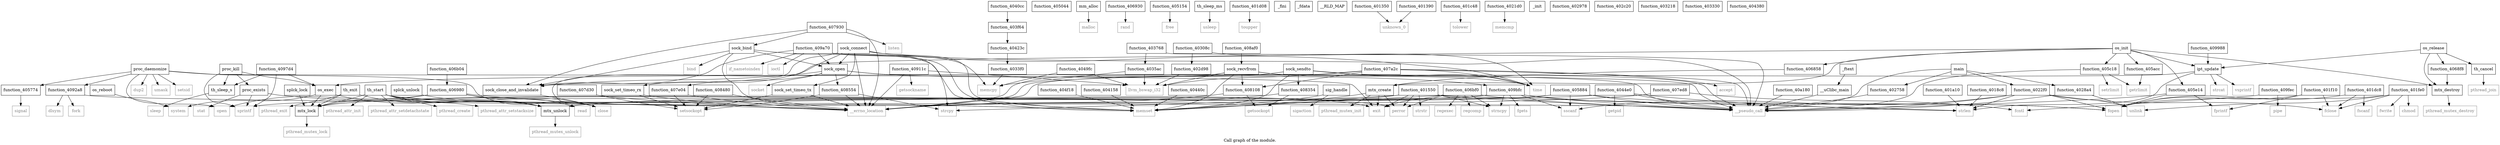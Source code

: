 digraph "Call graph of the module." {
  label="Call graph of the module.";
  node [shape=record];

  Node_function_4049fc [label="{function_4049fc}"];
  Node_ioctl [color="gray50", fontcolor="gray50", label="{ioctl}"];
  Node_function_406858 [label="{function_406858}"];
  Node_function_409a70 [label="{function_409a70}"];
  Node_function_4044e0 [label="{function_4044e0}"];
  Node_function_404f18 [label="{function_404f18}"];
  Node_mtx_create [label="{mtx_create}"];
  Node_sock_set_timeo_rx [label="{sock_set_timeo_rx}"];
  Node_splck_lock [label="{splck_lock}"];
  Node_function_407a2c [label="{function_407a2c}"];
  Node_function_409988 [label="{function_409988}"];
  Node_splck_unlock [label="{splck_unlock}"];
  Node_function_405044 [label="{function_405044}"];
  Node_function_408108 [label="{function_408108}"];
  Node_function_4068f8 [label="{function_4068f8}"];
  Node_sock_set_timeo_tx [label="{sock_set_timeo_tx}"];
  Node_sock_recvfrom [label="{sock_recvfrom}"];
  Node_proc_daemonize [label="{proc_daemonize}"];
  Node_mm_alloc [label="{mm_alloc}"];
  Node_function_406930 [label="{function_406930}"];
  Node_function_405154 [label="{function_405154}"];
  Node_os_init [label="{os_init}"];
  Node_os_release [label="{os_release}"];
  Node_proc_exists [label="{proc_exists}"];
  Node_os_reboot [label="{os_reboot}"];
  Node_function_409bfc [label="{function_409bfc}"];
  Node_function_406980 [label="{function_406980}"];
  Node_os_exec [label="{os_exec}"];
  Node_sig_handle [label="{sig_handle}"];
  Node_function_408af0 [label="{function_408af0}"];
  Node_proc_kill [label="{proc_kill}"];
  Node_function_405774 [label="{function_405774}"];
  Node_function_405884 [label="{function_405884}"];
  Node_function_405acc [label="{function_405acc}"];
  Node_vsprintf [color="gray50", fontcolor="gray50", label="{vsprintf}"];
  Node_function_40a180 [label="{function_40a180}"];
  Node_function_405c18 [label="{function_405c18}"];
  Node_function_406b04 [label="{function_406b04}"];
  Node_sock_sendto [label="{sock_sendto}"];
  Node_function_405e14 [label="{function_405e14}"];
  Node_th_start [label="{th_start}"];
  Node_function_4097d4 [label="{function_4097d4}"];
  Node_function_4092a8 [label="{function_4092a8}"];
  Node_getrlimit [color="gray50", fontcolor="gray50", label="{getrlimit}"];
  Node_sock_close_and_invalidate [label="{sock_close_and_invalidate}"];
  Node_th_cancel [label="{th_cancel}"];
  Node_function_409fec [label="{function_409fec}"];
  Node_ipt_update [label="{ipt_update}"];
  Node_th_exit [label="{th_exit}"];
  Node_function_406bf0 [label="{function_406bf0}"];
  Node_strcpy [color="gray50", fontcolor="gray50", label="{strcpy}"];
  Node_th_sleep_ms [label="{th_sleep_ms}"];
  Node_function_407d30 [label="{function_407d30}"];
  Node_function_40911c [label="{function_40911c}"];
  Node_mtx_lock [label="{mtx_lock}"];
  Node_sock_open [label="{sock_open}"];
  Node_function_408354 [label="{function_408354}"];
  Node_sock_connect [label="{sock_connect}"];
  Node_function_408480 [label="{function_408480}"];
  Node_function_408554 [label="{function_408554}"];
  Node_sock_bind [label="{sock_bind}"];
  Node_function_407e04 [label="{function_407e04}"];
  Node_th_sleep_s [label="{th_sleep_s}"];
  Node_mtx_unlock [label="{mtx_unlock}"];
  Node_mtx_destroy [label="{mtx_destroy}"];
  Node_function_407ed8 [label="{function_407ed8}"];
  Node_sprintf [color="gray50", fontcolor="gray50", label="{sprintf}"];
  Node_getsockopt [color="gray50", fontcolor="gray50", label="{getsockopt}"];
  Node_stat [color="gray50", fontcolor="gray50", label="{stat}"];
  Node_fwrite [color="gray50", fontcolor="gray50", label="{fwrite}"];
  Node_pthread_mutex_destroy [color="gray50", fontcolor="gray50", label="{pthread_mutex_destroy}"];
  Node_pthread_mutex_lock [color="gray50", fontcolor="gray50", label="{pthread_mutex_lock}"];
  Node___errno_location [color="gray50", fontcolor="gray50", label="{__errno_location}"];
  Node_exit [color="gray50", fontcolor="gray50", label="{exit}"];
  Node_pthread_mutex_init [color="gray50", fontcolor="gray50", label="{pthread_mutex_init}"];
  Node_strlen [color="gray50", fontcolor="gray50", label="{strlen}"];
  Node_open [color="gray50", fontcolor="gray50", label="{open}"];
  Node_toupper [color="gray50", fontcolor="gray50", label="{toupper}"];
  Node_setsid [color="gray50", fontcolor="gray50", label="{setsid}"];
  Node_pthread_attr_setdetachstate [color="gray50", fontcolor="gray50", label="{pthread_attr_setdetachstate}"];
  Node_fcntl [color="gray50", fontcolor="gray50", label="{fcntl}"];
  Node_pthread_join [color="gray50", fontcolor="gray50", label="{pthread_join}"];
  Node_close [color="gray50", fontcolor="gray50", label="{close}"];
  Node_free [color="gray50", fontcolor="gray50", label="{free}"];
  Node_getsockname [color="gray50", fontcolor="gray50", label="{getsockname}"];
  Node__fini [label="{_fini}"];
  Node__fdata [label="{_fdata}"];
  Node___RLD_MAP [label="{__RLD_MAP}"];
  Node_unknown_0 [color="gray50", fontcolor="gray50", label="{unknown_0}"];
  Node_tolower [color="gray50", fontcolor="gray50", label="{tolower}"];
  Node_system [color="gray50", fontcolor="gray50", label="{system}"];
  Node_malloc [color="gray50", fontcolor="gray50", label="{malloc}"];
  Node_sleep [color="gray50", fontcolor="gray50", label="{sleep}"];
  Node_socket [color="gray50", fontcolor="gray50", label="{socket}"];
  Node_chmod [color="gray50", fontcolor="gray50", label="{chmod}"];
  Node_pipe [color="gray50", fontcolor="gray50", label="{pipe}"];
  Node_pthread_create [color="gray50", fontcolor="gray50", label="{pthread_create}"];
  Node_pthread_attr_init [color="gray50", fontcolor="gray50", label="{pthread_attr_init}"];
  Node_pthread_exit [color="gray50", fontcolor="gray50", label="{pthread_exit}"];
  Node_usleep [color="gray50", fontcolor="gray50", label="{usleep}"];
  Node_getpid [color="gray50", fontcolor="gray50", label="{getpid}"];
  Node_fscanf [color="gray50", fontcolor="gray50", label="{fscanf}"];
  Node_fgets [color="gray50", fontcolor="gray50", label="{fgets}"];
  Node_memcpy [color="gray50", fontcolor="gray50", label="{memcpy}"];
  Node_perror [color="gray50", fontcolor="gray50", label="{perror}"];
  Node_dup2 [color="gray50", fontcolor="gray50", label="{dup2}"];
  Node_llvm_bswap_i32 [color="gray50", fontcolor="gray50", label="{llvm_bswap_i32}"];
  Node_accept [color="gray50", fontcolor="gray50", label="{accept}"];
  Node_setrlimit [color="gray50", fontcolor="gray50", label="{setrlimit}"];
  Node_fprintf [color="gray50", fontcolor="gray50", label="{fprintf}"];
  Node_strcat [color="gray50", fontcolor="gray50", label="{strcat}"];
  Node_bind [color="gray50", fontcolor="gray50", label="{bind}"];
  Node_if_nametoindex [color="gray50", fontcolor="gray50", label="{if_nametoindex}"];
  Node_setsockopt [color="gray50", fontcolor="gray50", label="{setsockopt}"];
  Node_umask [color="gray50", fontcolor="gray50", label="{umask}"];
  Node_strstr [color="gray50", fontcolor="gray50", label="{strstr}"];
  Node_rand [color="gray50", fontcolor="gray50", label="{rand}"];
  Node_signal [color="gray50", fontcolor="gray50", label="{signal}"];
  Node_read [color="gray50", fontcolor="gray50", label="{read}"];
  Node_strncpy [color="gray50", fontcolor="gray50", label="{strncpy}"];
  Node_unlink [color="gray50", fontcolor="gray50", label="{unlink}"];
  Node_memcmp [color="gray50", fontcolor="gray50", label="{memcmp}"];
  Node_listen [color="gray50", fontcolor="gray50", label="{listen}"];
  Node_fork [color="gray50", fontcolor="gray50", label="{fork}"];
  Node_sscanf [color="gray50", fontcolor="gray50", label="{sscanf}"];
  Node_sigaction [color="gray50", fontcolor="gray50", label="{sigaction}"];
  Node___uClibc_main [label="{__uClibc_main}"];
  Node_dlsym [color="gray50", fontcolor="gray50", label="{dlsym}"];
  Node_regcomp [color="gray50", fontcolor="gray50", label="{regcomp}"];
  Node_fopen [color="gray50", fontcolor="gray50", label="{fopen}"];
  Node_memset [color="gray50", fontcolor="gray50", label="{memset}"];
  Node_fclose [color="gray50", fontcolor="gray50", label="{fclose}"];
  Node_regexec [color="gray50", fontcolor="gray50", label="{regexec}"];
  Node_time [color="gray50", fontcolor="gray50", label="{time}"];
  Node_pthread_mutex_unlock [color="gray50", fontcolor="gray50", label="{pthread_mutex_unlock}"];
  Node_function_407930 [label="{function_407930}"];
  Node_pthread_attr_setstacksize [color="gray50", fontcolor="gray50", label="{pthread_attr_setstacksize}"];
  Node___pseudo_call [color="gray50", fontcolor="gray50", label="{__pseudo_call}"];
  Node__init [label="{_init}"];
  Node__ftext [label="{_ftext}"];
  Node_function_401350 [label="{function_401350}"];
  Node_function_401390 [label="{function_401390}"];
  Node_function_401550 [label="{function_401550}"];
  Node_function_4018c8 [label="{function_4018c8}"];
  Node_function_401a10 [label="{function_401a10}"];
  Node_function_401c48 [label="{function_401c48}"];
  Node_function_401d08 [label="{function_401d08}"];
  Node_function_401dc8 [label="{function_401dc8}"];
  Node_function_401f10 [label="{function_401f10}"];
  Node_function_401fe0 [label="{function_401fe0}"];
  Node_function_4021d0 [label="{function_4021d0}"];
  Node_function_4022f0 [label="{function_4022f0}"];
  Node_function_402758 [label="{function_402758}"];
  Node_function_4028a4 [label="{function_4028a4}"];
  Node_function_402978 [label="{function_402978}"];
  Node_main [label="{main}"];
  Node_function_402c20 [label="{function_402c20}"];
  Node_function_402d98 [label="{function_402d98}"];
  Node_function_40308c [label="{function_40308c}"];
  Node_function_403218 [label="{function_403218}"];
  Node_function_403330 [label="{function_403330}"];
  Node_function_4033f0 [label="{function_4033f0}"];
  Node_function_4035ac [label="{function_4035ac}"];
  Node_function_403768 [label="{function_403768}"];
  Node_function_403f64 [label="{function_403f64}"];
  Node_function_4040cc [label="{function_4040cc}"];
  Node_function_404158 [label="{function_404158}"];
  Node_function_40423c [label="{function_40423c}"];
  Node_function_404380 [label="{function_404380}"];
  Node_function_40440c [label="{function_40440c}"];
  Node_function_4049fc -> Node_memcpy;
  Node_function_4049fc -> Node_llvm_bswap_i32;
  Node_function_406858 -> Node_mtx_create;
  Node_function_409a70 -> Node_ioctl;
  Node_function_409a70 -> Node_sock_close_and_invalidate;
  Node_function_409a70 -> Node_strcpy;
  Node_function_409a70 -> Node_sock_open;
  Node_function_409a70 -> Node_memcpy;
  Node_function_409a70 -> Node_if_nametoindex;
  Node_function_409a70 -> Node_memset;
  Node_function_4044e0 -> Node_sprintf;
  Node_function_4044e0 -> Node_strlen;
  Node_function_4044e0 -> Node_getpid;
  Node_function_4044e0 -> Node___pseudo_call;
  Node_function_404f18 -> Node_memset;
  Node_mtx_create -> Node_exit;
  Node_mtx_create -> Node_pthread_mutex_init;
  Node_mtx_create -> Node_perror;
  Node_mtx_create -> Node_memset;
  Node_sock_set_timeo_rx -> Node___errno_location;
  Node_sock_set_timeo_rx -> Node_setsockopt;
  Node_splck_lock -> Node_mtx_lock;
  Node_function_407a2c -> Node_function_408108;
  Node_function_407a2c -> Node___errno_location;
  Node_function_407a2c -> Node_llvm_bswap_i32;
  Node_function_407a2c -> Node_accept;
  Node_function_407a2c -> Node_time;
  Node_function_407a2c -> Node___pseudo_call;
  Node_function_409988 -> Node_ipt_update;
  Node_splck_unlock -> Node_mtx_unlock;
  Node_function_408108 -> Node_getsockopt;
  Node_function_408108 -> Node___errno_location;
  Node_function_4068f8 -> Node_mtx_destroy;
  Node_sock_set_timeo_tx -> Node___errno_location;
  Node_sock_set_timeo_tx -> Node_setsockopt;
  Node_sock_recvfrom -> Node_function_408108;
  Node_sock_recvfrom -> Node___errno_location;
  Node_sock_recvfrom -> Node_llvm_bswap_i32;
  Node_sock_recvfrom -> Node_memset;
  Node_sock_recvfrom -> Node_time;
  Node_sock_recvfrom -> Node___pseudo_call;
  Node_proc_daemonize -> Node_function_405774;
  Node_proc_daemonize -> Node_function_4092a8;
  Node_proc_daemonize -> Node_exit;
  Node_proc_daemonize -> Node_open;
  Node_proc_daemonize -> Node_setsid;
  Node_proc_daemonize -> Node_close;
  Node_proc_daemonize -> Node_dup2;
  Node_proc_daemonize -> Node_umask;
  Node_mm_alloc -> Node_malloc;
  Node_function_406930 -> Node_rand;
  Node_function_405154 -> Node_free;
  Node_os_init -> Node_function_406858;
  Node_os_init -> Node_mtx_create;
  Node_os_init -> Node_function_405acc;
  Node_os_init -> Node_function_405c18;
  Node_os_init -> Node_function_405e14;
  Node_os_init -> Node_ipt_update;
  Node_os_init -> Node_mtx_destroy;
  Node_os_init -> Node_close;
  Node_os_release -> Node_function_4068f8;
  Node_os_release -> Node_th_cancel;
  Node_os_release -> Node_ipt_update;
  Node_os_release -> Node_mtx_destroy;
  Node_proc_exists -> Node_sprintf;
  Node_proc_exists -> Node_stat;
  Node_proc_exists -> Node___errno_location;
  Node_os_reboot -> Node_system;
  Node_function_409bfc -> Node_mtx_lock;
  Node_function_409bfc -> Node_mtx_unlock;
  Node_function_409bfc -> Node_fgets;
  Node_function_409bfc -> Node_strncpy;
  Node_function_409bfc -> Node_sscanf;
  Node_function_409bfc -> Node_fopen;
  Node_function_409bfc -> Node___pseudo_call;
  Node_function_406980 -> Node_mtx_lock;
  Node_function_406980 -> Node_mtx_unlock;
  Node_function_406980 -> Node_open;
  Node_function_406980 -> Node_close;
  Node_function_406980 -> Node_read;
  Node_function_406980 -> Node_memset;
  Node_os_exec -> Node_mtx_lock;
  Node_os_exec -> Node_mtx_unlock;
  Node_os_exec -> Node_system;
  Node_sig_handle -> Node_sigaction;
  Node_sig_handle -> Node_memset;
  Node_function_408af0 -> Node_sock_recvfrom;
  Node_proc_kill -> Node_proc_exists;
  Node_proc_kill -> Node_os_exec;
  Node_proc_kill -> Node_th_sleep_s;
  Node_proc_kill -> Node_sprintf;
  Node_function_405774 -> Node_signal;
  Node_function_405884 -> Node_mtx_lock;
  Node_function_405884 -> Node_mtx_unlock;
  Node_function_405884 -> Node_sscanf;
  Node_function_405884 -> Node_fopen;
  Node_function_405884 -> Node___pseudo_call;
  Node_function_405acc -> Node_getrlimit;
  Node_function_40a180 -> Node___pseudo_call;
  Node_function_405c18 -> Node_getrlimit;
  Node_function_405c18 -> Node_setrlimit;
  Node_function_405c18 -> Node___pseudo_call;
  Node_function_406b04 -> Node_function_406980;
  Node_sock_sendto -> Node_function_408354;
  Node_sock_sendto -> Node___errno_location;
  Node_sock_sendto -> Node_memset;
  Node_sock_sendto -> Node_time;
  Node_sock_sendto -> Node___pseudo_call;
  Node_function_405e14 -> Node_fprintf;
  Node_function_405e14 -> Node_fopen;
  Node_function_405e14 -> Node___pseudo_call;
  Node_th_start -> Node_mtx_lock;
  Node_th_start -> Node_mtx_unlock;
  Node_th_start -> Node_exit;
  Node_th_start -> Node_pthread_attr_setdetachstate;
  Node_th_start -> Node_pthread_create;
  Node_th_start -> Node_pthread_attr_init;
  Node_th_start -> Node_perror;
  Node_th_start -> Node_memset;
  Node_th_start -> Node_pthread_attr_setstacksize;
  Node_function_4097d4 -> Node_os_exec;
  Node_function_4097d4 -> Node_th_sleep_s;
  Node_function_4097d4 -> Node_sprintf;
  Node_function_4092a8 -> Node_fork;
  Node_function_4092a8 -> Node_dlsym;
  Node_function_4092a8 -> Node___pseudo_call;
  Node_sock_close_and_invalidate -> Node_close;
  Node_th_cancel -> Node_pthread_join;
  Node_function_409fec -> Node_fcntl;
  Node_function_409fec -> Node_pipe;
  Node_ipt_update -> Node_os_exec;
  Node_ipt_update -> Node_vsprintf;
  Node_ipt_update -> Node_strlen;
  Node_ipt_update -> Node_strcat;
  Node_th_exit -> Node_mtx_lock;
  Node_th_exit -> Node_mtx_unlock;
  Node_th_exit -> Node_pthread_exit;
  Node_function_406bf0 -> Node_exit;
  Node_function_406bf0 -> Node_perror;
  Node_function_406bf0 -> Node_strncpy;
  Node_function_406bf0 -> Node_regcomp;
  Node_function_406bf0 -> Node_memset;
  Node_function_406bf0 -> Node_regexec;
  Node_function_406bf0 -> Node___pseudo_call;
  Node_th_sleep_ms -> Node_usleep;
  Node_function_407d30 -> Node___errno_location;
  Node_function_407d30 -> Node_setsockopt;
  Node_function_40911c -> Node___errno_location;
  Node_function_40911c -> Node_getsockname;
  Node_function_40911c -> Node_llvm_bswap_i32;
  Node_mtx_lock -> Node_pthread_mutex_lock;
  Node_sock_open -> Node_function_409bfc;
  Node_sock_open -> Node_sock_close_and_invalidate;
  Node_sock_open -> Node_function_408554;
  Node_sock_open -> Node_function_407e04;
  Node_sock_open -> Node_socket;
  Node_sock_open -> Node___pseudo_call;
  Node_function_408354 -> Node_getsockopt;
  Node_function_408354 -> Node___errno_location;
  Node_sock_connect -> Node_sock_set_timeo_rx;
  Node_sock_connect -> Node_sock_set_timeo_tx;
  Node_sock_connect -> Node_sock_close_and_invalidate;
  Node_sock_connect -> Node_sock_open;
  Node_sock_connect -> Node___errno_location;
  Node_sock_connect -> Node_memset;
  Node_sock_connect -> Node_time;
  Node_sock_connect -> Node___pseudo_call;
  Node_function_408480 -> Node___errno_location;
  Node_function_408480 -> Node_setsockopt;
  Node_function_408554 -> Node_strcpy;
  Node_function_408554 -> Node___errno_location;
  Node_function_408554 -> Node_setsockopt;
  Node_sock_bind -> Node_sock_close_and_invalidate;
  Node_sock_bind -> Node_sock_open;
  Node_sock_bind -> Node___errno_location;
  Node_sock_bind -> Node_bind;
  Node_sock_bind -> Node_memset;
  Node_function_407e04 -> Node___errno_location;
  Node_function_407e04 -> Node_setsockopt;
  Node_th_sleep_s -> Node_sleep;
  Node_mtx_unlock -> Node_pthread_mutex_unlock;
  Node_mtx_destroy -> Node_pthread_mutex_destroy;
  Node_function_407ed8 -> Node___errno_location;
  Node_function_407ed8 -> Node_fcntl;
  Node___uClibc_main -> Node___pseudo_call;
  Node_function_407930 -> Node_sock_close_and_invalidate;
  Node_function_407930 -> Node_sock_bind;
  Node_function_407930 -> Node___errno_location;
  Node_function_407930 -> Node_listen;
  Node__ftext -> Node___uClibc_main;
  Node_function_401350 -> Node_unknown_0;
  Node_function_401390 -> Node_unknown_0;
  Node_function_401550 -> Node_strcpy;
  Node_function_401550 -> Node_exit;
  Node_function_401550 -> Node_strlen;
  Node_function_401550 -> Node_perror;
  Node_function_401550 -> Node_strstr;
  Node_function_401550 -> Node_strncpy;
  Node_function_401550 -> Node_memset;
  Node_function_401550 -> Node___pseudo_call;
  Node_function_4018c8 -> Node_strlen;
  Node_function_401a10 -> Node_strlen;
  Node_function_401c48 -> Node_tolower;
  Node_function_401d08 -> Node_toupper;
  Node_function_401dc8 -> Node_fscanf;
  Node_function_401dc8 -> Node_fopen;
  Node_function_401dc8 -> Node_fclose;
  Node_function_401f10 -> Node_fprintf;
  Node_function_401f10 -> Node_fopen;
  Node_function_401f10 -> Node_fclose;
  Node_function_401fe0 -> Node_fwrite;
  Node_function_401fe0 -> Node_chmod;
  Node_function_401fe0 -> Node_unlink;
  Node_function_401fe0 -> Node_fopen;
  Node_function_401fe0 -> Node_fclose;
  Node_function_4021d0 -> Node_memcmp;
  Node_function_4022f0 -> Node_strlen;
  Node_function_4022f0 -> Node_unlink;
  Node_function_4022f0 -> Node_sscanf;
  Node_function_4022f0 -> Node_fopen;
  Node_function_4022f0 -> Node_fclose;
  Node_function_4022f0 -> Node___pseudo_call;
  Node_function_402758 -> Node___pseudo_call;
  Node_function_4028a4 -> Node_unlink;
  Node_function_4028a4 -> Node___pseudo_call;
  Node_main -> Node___pseudo_call;
  Node_main -> Node_function_4022f0;
  Node_main -> Node_function_402758;
  Node_main -> Node_function_4028a4;
  Node_function_402d98 -> Node_llvm_bswap_i32;
  Node_function_40308c -> Node_time;
  Node_function_40308c -> Node_function_402d98;
  Node_function_4033f0 -> Node_memcpy;
  Node_function_4035ac -> Node_memcpy;
  Node_function_4035ac -> Node_llvm_bswap_i32;
  Node_function_403768 -> Node___pseudo_call;
  Node_function_403768 -> Node_function_4035ac;
  Node_function_403f64 -> Node_function_40423c;
  Node_function_4040cc -> Node_function_403f64;
  Node_function_404158 -> Node_memset;
  Node_function_40423c -> Node_function_4033f0;
  Node_function_40440c -> Node_memset;
}
